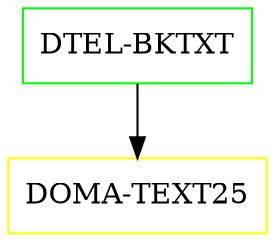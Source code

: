 digraph G {
  "DTEL-BKTXT" [shape=box,color=green];
  "DOMA-TEXT25" [shape=box,color=yellow,URL="./DOMA_TEXT25.html"];
  "DTEL-BKTXT" -> "DOMA-TEXT25";
}
